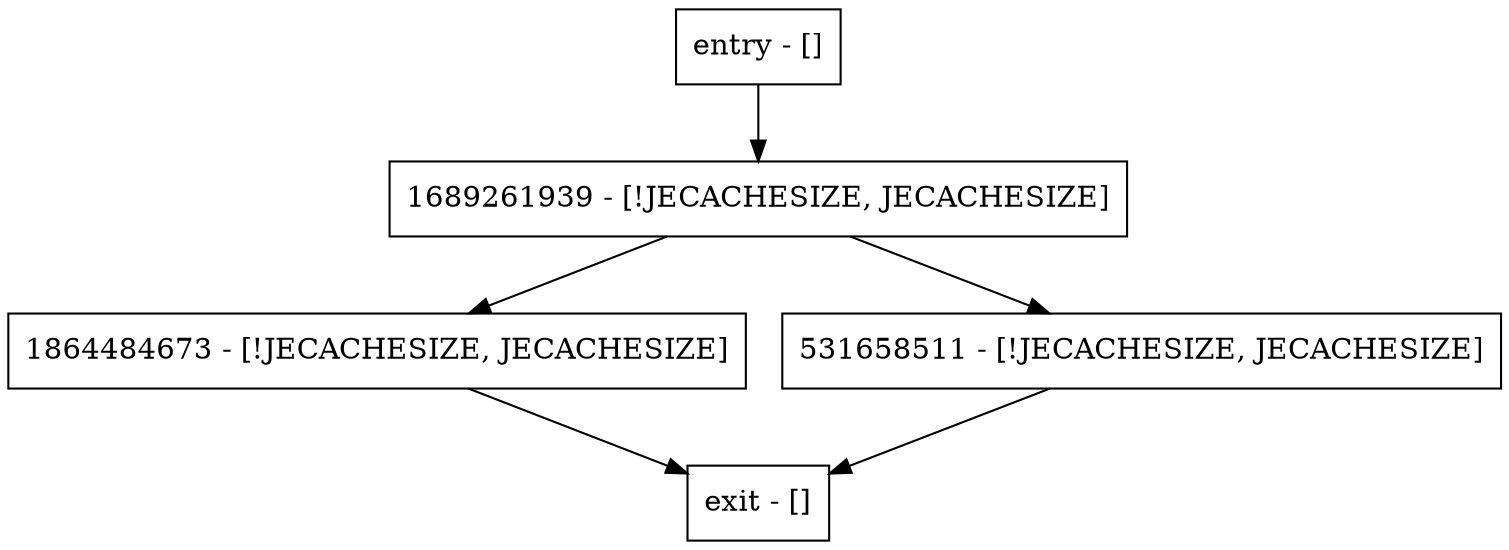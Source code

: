 digraph typeForDbName {
node [shape=record];
entry [label="entry - []"];
exit [label="exit - []"];
1864484673 [label="1864484673 - [!JECACHESIZE, JECACHESIZE]"];
531658511 [label="531658511 - [!JECACHESIZE, JECACHESIZE]"];
1689261939 [label="1689261939 - [!JECACHESIZE, JECACHESIZE]"];
entry;
exit;
entry -> 1689261939;
1864484673 -> exit;
531658511 -> exit;
1689261939 -> 1864484673;
1689261939 -> 531658511;
}

